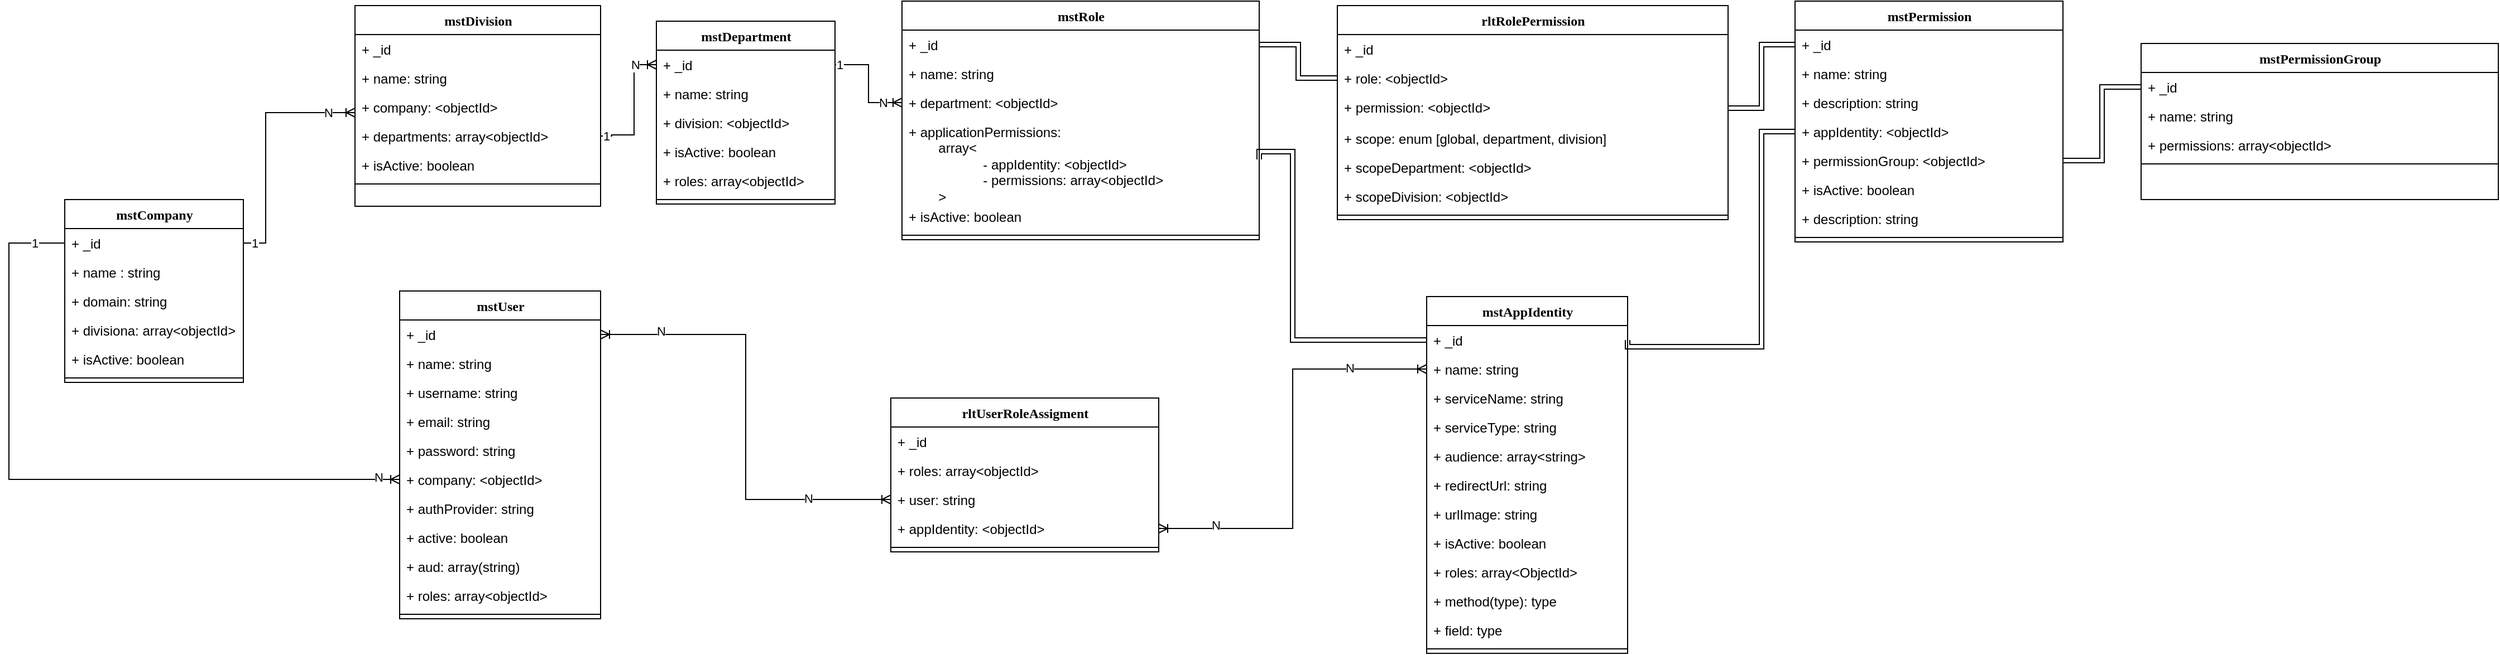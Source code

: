 <mxfile version="26.0.4">
  <diagram name="Page-1" id="9f46799a-70d6-7492-0946-bef42562c5a5">
    <mxGraphModel dx="2495" dy="1465" grid="1" gridSize="10" guides="1" tooltips="1" connect="1" arrows="1" fold="1" page="1" pageScale="1" pageWidth="1100" pageHeight="850" background="none" math="0" shadow="0">
      <root>
        <mxCell id="0" />
        <mxCell id="1" parent="0" />
        <mxCell id="78961159f06e98e8-17" value="mstCompany" style="swimlane;html=1;fontStyle=1;align=center;verticalAlign=top;childLayout=stackLayout;horizontal=1;startSize=26;horizontalStack=0;resizeParent=1;resizeLast=0;collapsible=1;marginBottom=0;swimlaneFillColor=#ffffff;rounded=0;shadow=0;comic=0;labelBackgroundColor=none;strokeWidth=1;fillColor=none;fontFamily=Verdana;fontSize=12" parent="1" vertex="1">
          <mxGeometry x="-50" y="18" width="160" height="164" as="geometry" />
        </mxCell>
        <mxCell id="HpokDYhA_AIIYQhzdSN4-28" value="+ _id" style="text;html=1;strokeColor=none;fillColor=none;align=left;verticalAlign=top;spacingLeft=4;spacingRight=4;whiteSpace=wrap;overflow=hidden;rotatable=0;points=[[0,0.5],[1,0.5]];portConstraint=eastwest;" parent="78961159f06e98e8-17" vertex="1">
          <mxGeometry y="26" width="160" height="26" as="geometry" />
        </mxCell>
        <mxCell id="78961159f06e98e8-23" value="+ name : string" style="text;html=1;strokeColor=none;fillColor=none;align=left;verticalAlign=top;spacingLeft=4;spacingRight=4;whiteSpace=wrap;overflow=hidden;rotatable=0;points=[[0,0.5],[1,0.5]];portConstraint=eastwest;" parent="78961159f06e98e8-17" vertex="1">
          <mxGeometry y="52" width="160" height="26" as="geometry" />
        </mxCell>
        <mxCell id="78961159f06e98e8-25" value="+ domain: string" style="text;html=1;strokeColor=none;fillColor=none;align=left;verticalAlign=top;spacingLeft=4;spacingRight=4;whiteSpace=wrap;overflow=hidden;rotatable=0;points=[[0,0.5],[1,0.5]];portConstraint=eastwest;" parent="78961159f06e98e8-17" vertex="1">
          <mxGeometry y="78" width="160" height="26" as="geometry" />
        </mxCell>
        <mxCell id="78961159f06e98e8-26" value="+ divisiona: array&amp;lt;objectId&amp;gt;" style="text;html=1;strokeColor=none;fillColor=none;align=left;verticalAlign=top;spacingLeft=4;spacingRight=4;whiteSpace=wrap;overflow=hidden;rotatable=0;points=[[0,0.5],[1,0.5]];portConstraint=eastwest;" parent="78961159f06e98e8-17" vertex="1">
          <mxGeometry y="104" width="160" height="26" as="geometry" />
        </mxCell>
        <mxCell id="78961159f06e98e8-24" value="+ isActive: boolean" style="text;html=1;strokeColor=none;fillColor=none;align=left;verticalAlign=top;spacingLeft=4;spacingRight=4;whiteSpace=wrap;overflow=hidden;rotatable=0;points=[[0,0.5],[1,0.5]];portConstraint=eastwest;" parent="78961159f06e98e8-17" vertex="1">
          <mxGeometry y="130" width="160" height="26" as="geometry" />
        </mxCell>
        <mxCell id="78961159f06e98e8-19" value="" style="line;html=1;strokeWidth=1;fillColor=none;align=left;verticalAlign=middle;spacingTop=-1;spacingLeft=3;spacingRight=3;rotatable=0;labelPosition=right;points=[];portConstraint=eastwest;" parent="78961159f06e98e8-17" vertex="1">
          <mxGeometry y="156" width="160" height="8" as="geometry" />
        </mxCell>
        <mxCell id="78961159f06e98e8-30" value="mstDepartment" style="swimlane;html=1;fontStyle=1;align=center;verticalAlign=top;childLayout=stackLayout;horizontal=1;startSize=26;horizontalStack=0;resizeParent=1;resizeLast=0;collapsible=1;marginBottom=0;swimlaneFillColor=#ffffff;rounded=0;shadow=0;comic=0;labelBackgroundColor=none;strokeWidth=1;fillColor=none;fontFamily=Verdana;fontSize=12" parent="1" vertex="1">
          <mxGeometry x="480" y="-142" width="160" height="164" as="geometry" />
        </mxCell>
        <mxCell id="HpokDYhA_AIIYQhzdSN4-27" value="+ _id" style="text;html=1;strokeColor=none;fillColor=none;align=left;verticalAlign=top;spacingLeft=4;spacingRight=4;whiteSpace=wrap;overflow=hidden;rotatable=0;points=[[0,0.5],[1,0.5]];portConstraint=eastwest;" parent="78961159f06e98e8-30" vertex="1">
          <mxGeometry y="26" width="160" height="26" as="geometry" />
        </mxCell>
        <mxCell id="78961159f06e98e8-31" value="+ name: string" style="text;html=1;strokeColor=none;fillColor=none;align=left;verticalAlign=top;spacingLeft=4;spacingRight=4;whiteSpace=wrap;overflow=hidden;rotatable=0;points=[[0,0.5],[1,0.5]];portConstraint=eastwest;" parent="78961159f06e98e8-30" vertex="1">
          <mxGeometry y="52" width="160" height="26" as="geometry" />
        </mxCell>
        <mxCell id="78961159f06e98e8-32" value="+ division: &amp;lt;objectId&amp;gt;" style="text;html=1;strokeColor=none;fillColor=none;align=left;verticalAlign=top;spacingLeft=4;spacingRight=4;whiteSpace=wrap;overflow=hidden;rotatable=0;points=[[0,0.5],[1,0.5]];portConstraint=eastwest;" parent="78961159f06e98e8-30" vertex="1">
          <mxGeometry y="78" width="160" height="26" as="geometry" />
        </mxCell>
        <mxCell id="78961159f06e98e8-33" value="+ isActive: boolean" style="text;html=1;strokeColor=none;fillColor=none;align=left;verticalAlign=top;spacingLeft=4;spacingRight=4;whiteSpace=wrap;overflow=hidden;rotatable=0;points=[[0,0.5],[1,0.5]];portConstraint=eastwest;" parent="78961159f06e98e8-30" vertex="1">
          <mxGeometry y="104" width="160" height="26" as="geometry" />
        </mxCell>
        <mxCell id="78961159f06e98e8-34" value="+ roles: array&amp;lt;objectId&amp;gt;" style="text;html=1;strokeColor=none;fillColor=none;align=left;verticalAlign=top;spacingLeft=4;spacingRight=4;whiteSpace=wrap;overflow=hidden;rotatable=0;points=[[0,0.5],[1,0.5]];portConstraint=eastwest;" parent="78961159f06e98e8-30" vertex="1">
          <mxGeometry y="130" width="160" height="26" as="geometry" />
        </mxCell>
        <mxCell id="78961159f06e98e8-38" value="" style="line;html=1;strokeWidth=1;fillColor=none;align=left;verticalAlign=middle;spacingTop=-1;spacingLeft=3;spacingRight=3;rotatable=0;labelPosition=right;points=[];portConstraint=eastwest;" parent="78961159f06e98e8-30" vertex="1">
          <mxGeometry y="156" width="160" height="8" as="geometry" />
        </mxCell>
        <mxCell id="78961159f06e98e8-43" value="mstPermissionGroup" style="swimlane;html=1;fontStyle=1;align=center;verticalAlign=top;childLayout=stackLayout;horizontal=1;startSize=26;horizontalStack=0;resizeParent=1;resizeLast=0;collapsible=1;marginBottom=0;swimlaneFillColor=#ffffff;rounded=0;shadow=0;comic=0;labelBackgroundColor=none;strokeWidth=1;fillColor=none;fontFamily=Verdana;fontSize=12" parent="1" vertex="1">
          <mxGeometry x="1810" y="-122" width="320" height="140" as="geometry" />
        </mxCell>
        <mxCell id="HpokDYhA_AIIYQhzdSN4-29" value="+ _id" style="text;html=1;strokeColor=none;fillColor=none;align=left;verticalAlign=top;spacingLeft=4;spacingRight=4;whiteSpace=wrap;overflow=hidden;rotatable=0;points=[[0,0.5],[1,0.5]];portConstraint=eastwest;" parent="78961159f06e98e8-43" vertex="1">
          <mxGeometry y="26" width="320" height="26" as="geometry" />
        </mxCell>
        <mxCell id="78961159f06e98e8-44" value="+ name: string" style="text;html=1;strokeColor=none;fillColor=none;align=left;verticalAlign=top;spacingLeft=4;spacingRight=4;whiteSpace=wrap;overflow=hidden;rotatable=0;points=[[0,0.5],[1,0.5]];portConstraint=eastwest;" parent="78961159f06e98e8-43" vertex="1">
          <mxGeometry y="52" width="320" height="26" as="geometry" />
        </mxCell>
        <mxCell id="78961159f06e98e8-45" value="+ permissions: array&amp;lt;objectId&amp;gt;" style="text;html=1;strokeColor=none;fillColor=none;align=left;verticalAlign=top;spacingLeft=4;spacingRight=4;whiteSpace=wrap;overflow=hidden;rotatable=0;points=[[0,0.5],[1,0.5]];portConstraint=eastwest;" parent="78961159f06e98e8-43" vertex="1">
          <mxGeometry y="78" width="320" height="26" as="geometry" />
        </mxCell>
        <mxCell id="78961159f06e98e8-51" value="" style="line;html=1;strokeWidth=1;fillColor=none;align=left;verticalAlign=middle;spacingTop=-1;spacingLeft=3;spacingRight=3;rotatable=0;labelPosition=right;points=[];portConstraint=eastwest;" parent="78961159f06e98e8-43" vertex="1">
          <mxGeometry y="104" width="320" height="8" as="geometry" />
        </mxCell>
        <mxCell id="78961159f06e98e8-56" value="mstDivision" style="swimlane;html=1;fontStyle=1;align=center;verticalAlign=top;childLayout=stackLayout;horizontal=1;startSize=26;horizontalStack=0;resizeParent=1;resizeLast=0;collapsible=1;marginBottom=0;swimlaneFillColor=#ffffff;rounded=0;shadow=0;comic=0;labelBackgroundColor=none;strokeWidth=1;fillColor=none;fontFamily=Verdana;fontSize=12" parent="1" vertex="1">
          <mxGeometry x="210" y="-156" width="220" height="180" as="geometry" />
        </mxCell>
        <mxCell id="HpokDYhA_AIIYQhzdSN4-26" value="+ _id" style="text;html=1;strokeColor=none;fillColor=none;align=left;verticalAlign=top;spacingLeft=4;spacingRight=4;whiteSpace=wrap;overflow=hidden;rotatable=0;points=[[0,0.5],[1,0.5]];portConstraint=eastwest;" parent="78961159f06e98e8-56" vertex="1">
          <mxGeometry y="26" width="220" height="26" as="geometry" />
        </mxCell>
        <mxCell id="78961159f06e98e8-57" value="+ name: string" style="text;html=1;strokeColor=none;fillColor=none;align=left;verticalAlign=top;spacingLeft=4;spacingRight=4;whiteSpace=wrap;overflow=hidden;rotatable=0;points=[[0,0.5],[1,0.5]];portConstraint=eastwest;" parent="78961159f06e98e8-56" vertex="1">
          <mxGeometry y="52" width="220" height="26" as="geometry" />
        </mxCell>
        <mxCell id="78961159f06e98e8-58" value="+ company: &amp;lt;objectId&amp;gt;" style="text;html=1;strokeColor=none;fillColor=none;align=left;verticalAlign=top;spacingLeft=4;spacingRight=4;whiteSpace=wrap;overflow=hidden;rotatable=0;points=[[0,0.5],[1,0.5]];portConstraint=eastwest;" parent="78961159f06e98e8-56" vertex="1">
          <mxGeometry y="78" width="220" height="26" as="geometry" />
        </mxCell>
        <mxCell id="78961159f06e98e8-59" value="+ departments: array&amp;lt;objectId&amp;gt;" style="text;html=1;strokeColor=none;fillColor=none;align=left;verticalAlign=top;spacingLeft=4;spacingRight=4;whiteSpace=wrap;overflow=hidden;rotatable=0;points=[[0,0.5],[1,0.5]];portConstraint=eastwest;" parent="78961159f06e98e8-56" vertex="1">
          <mxGeometry y="104" width="220" height="26" as="geometry" />
        </mxCell>
        <mxCell id="78961159f06e98e8-60" value="+ isActive: boolean" style="text;html=1;strokeColor=none;fillColor=none;align=left;verticalAlign=top;spacingLeft=4;spacingRight=4;whiteSpace=wrap;overflow=hidden;rotatable=0;points=[[0,0.5],[1,0.5]];portConstraint=eastwest;" parent="78961159f06e98e8-56" vertex="1">
          <mxGeometry y="130" width="220" height="26" as="geometry" />
        </mxCell>
        <mxCell id="78961159f06e98e8-64" value="" style="line;html=1;strokeWidth=1;fillColor=none;align=left;verticalAlign=middle;spacingTop=-1;spacingLeft=3;spacingRight=3;rotatable=0;labelPosition=right;points=[];portConstraint=eastwest;" parent="78961159f06e98e8-56" vertex="1">
          <mxGeometry y="156" width="220" height="8" as="geometry" />
        </mxCell>
        <mxCell id="78961159f06e98e8-69" value="&lt;div&gt;rltUserRoleAssigment&lt;/div&gt;" style="swimlane;html=1;fontStyle=1;align=center;verticalAlign=top;childLayout=stackLayout;horizontal=1;startSize=26;horizontalStack=0;resizeParent=1;resizeLast=0;collapsible=1;marginBottom=0;swimlaneFillColor=#ffffff;rounded=0;shadow=0;comic=0;labelBackgroundColor=none;strokeWidth=1;fillColor=none;fontFamily=Verdana;fontSize=12" parent="1" vertex="1">
          <mxGeometry x="690" y="196" width="240" height="138" as="geometry" />
        </mxCell>
        <mxCell id="HpokDYhA_AIIYQhzdSN4-33" value="+ _id" style="text;html=1;strokeColor=none;fillColor=none;align=left;verticalAlign=top;spacingLeft=4;spacingRight=4;whiteSpace=wrap;overflow=hidden;rotatable=0;points=[[0,0.5],[1,0.5]];portConstraint=eastwest;" parent="78961159f06e98e8-69" vertex="1">
          <mxGeometry y="26" width="240" height="26" as="geometry" />
        </mxCell>
        <mxCell id="HpokDYhA_AIIYQhzdSN4-22" value="+ roles: array&amp;lt;objectId&amp;gt;" style="text;html=1;strokeColor=none;fillColor=none;align=left;verticalAlign=top;spacingLeft=4;spacingRight=4;whiteSpace=wrap;overflow=hidden;rotatable=0;points=[[0,0.5],[1,0.5]];portConstraint=eastwest;" parent="78961159f06e98e8-69" vertex="1">
          <mxGeometry y="52" width="240" height="26" as="geometry" />
        </mxCell>
        <mxCell id="78961159f06e98e8-70" value="+ user: string" style="text;html=1;strokeColor=none;fillColor=none;align=left;verticalAlign=top;spacingLeft=4;spacingRight=4;whiteSpace=wrap;overflow=hidden;rotatable=0;points=[[0,0.5],[1,0.5]];portConstraint=eastwest;" parent="78961159f06e98e8-69" vertex="1">
          <mxGeometry y="78" width="240" height="26" as="geometry" />
        </mxCell>
        <mxCell id="78961159f06e98e8-71" value="+ appIdentity: &amp;lt;objectId&amp;gt;" style="text;html=1;strokeColor=none;fillColor=none;align=left;verticalAlign=top;spacingLeft=4;spacingRight=4;whiteSpace=wrap;overflow=hidden;rotatable=0;points=[[0,0.5],[1,0.5]];portConstraint=eastwest;" parent="78961159f06e98e8-69" vertex="1">
          <mxGeometry y="104" width="240" height="26" as="geometry" />
        </mxCell>
        <mxCell id="78961159f06e98e8-77" value="" style="line;html=1;strokeWidth=1;fillColor=none;align=left;verticalAlign=middle;spacingTop=-1;spacingLeft=3;spacingRight=3;rotatable=0;labelPosition=right;points=[];portConstraint=eastwest;" parent="78961159f06e98e8-69" vertex="1">
          <mxGeometry y="130" width="240" height="8" as="geometry" />
        </mxCell>
        <mxCell id="78961159f06e98e8-82" value="mstAppIdentity" style="swimlane;html=1;fontStyle=1;align=center;verticalAlign=top;childLayout=stackLayout;horizontal=1;startSize=26;horizontalStack=0;resizeParent=1;resizeLast=0;collapsible=1;marginBottom=0;swimlaneFillColor=#ffffff;rounded=0;shadow=0;comic=0;labelBackgroundColor=none;strokeWidth=1;fillColor=none;fontFamily=Verdana;fontSize=12" parent="1" vertex="1">
          <mxGeometry x="1170" y="105" width="180" height="320" as="geometry" />
        </mxCell>
        <mxCell id="HpokDYhA_AIIYQhzdSN4-25" value="+ _id" style="text;html=1;strokeColor=none;fillColor=none;align=left;verticalAlign=top;spacingLeft=4;spacingRight=4;whiteSpace=wrap;overflow=hidden;rotatable=0;points=[[0,0.5],[1,0.5]];portConstraint=eastwest;" parent="78961159f06e98e8-82" vertex="1">
          <mxGeometry y="26" width="180" height="26" as="geometry" />
        </mxCell>
        <mxCell id="78961159f06e98e8-83" value="+ name: string" style="text;html=1;strokeColor=none;fillColor=none;align=left;verticalAlign=top;spacingLeft=4;spacingRight=4;whiteSpace=wrap;overflow=hidden;rotatable=0;points=[[0,0.5],[1,0.5]];portConstraint=eastwest;" parent="78961159f06e98e8-82" vertex="1">
          <mxGeometry y="52" width="180" height="26" as="geometry" />
        </mxCell>
        <mxCell id="78961159f06e98e8-84" value="+ serviceName: string" style="text;html=1;strokeColor=none;fillColor=none;align=left;verticalAlign=top;spacingLeft=4;spacingRight=4;whiteSpace=wrap;overflow=hidden;rotatable=0;points=[[0,0.5],[1,0.5]];portConstraint=eastwest;" parent="78961159f06e98e8-82" vertex="1">
          <mxGeometry y="78" width="180" height="26" as="geometry" />
        </mxCell>
        <mxCell id="78961159f06e98e8-85" value="+ serviceType: string" style="text;html=1;strokeColor=none;fillColor=none;align=left;verticalAlign=top;spacingLeft=4;spacingRight=4;whiteSpace=wrap;overflow=hidden;rotatable=0;points=[[0,0.5],[1,0.5]];portConstraint=eastwest;" parent="78961159f06e98e8-82" vertex="1">
          <mxGeometry y="104" width="180" height="26" as="geometry" />
        </mxCell>
        <mxCell id="78961159f06e98e8-86" value="+ audience: array&amp;lt;string&amp;gt;" style="text;html=1;strokeColor=none;fillColor=none;align=left;verticalAlign=top;spacingLeft=4;spacingRight=4;whiteSpace=wrap;overflow=hidden;rotatable=0;points=[[0,0.5],[1,0.5]];portConstraint=eastwest;" parent="78961159f06e98e8-82" vertex="1">
          <mxGeometry y="130" width="180" height="26" as="geometry" />
        </mxCell>
        <mxCell id="78961159f06e98e8-87" value="+ redirectUrl: string" style="text;html=1;strokeColor=none;fillColor=none;align=left;verticalAlign=top;spacingLeft=4;spacingRight=4;whiteSpace=wrap;overflow=hidden;rotatable=0;points=[[0,0.5],[1,0.5]];portConstraint=eastwest;" parent="78961159f06e98e8-82" vertex="1">
          <mxGeometry y="156" width="180" height="26" as="geometry" />
        </mxCell>
        <mxCell id="78961159f06e98e8-88" value="+ urlImage: string" style="text;html=1;strokeColor=none;fillColor=none;align=left;verticalAlign=top;spacingLeft=4;spacingRight=4;whiteSpace=wrap;overflow=hidden;rotatable=0;points=[[0,0.5],[1,0.5]];portConstraint=eastwest;" parent="78961159f06e98e8-82" vertex="1">
          <mxGeometry y="182" width="180" height="26" as="geometry" />
        </mxCell>
        <mxCell id="78961159f06e98e8-89" value="+ isActive: boolean" style="text;html=1;strokeColor=none;fillColor=none;align=left;verticalAlign=top;spacingLeft=4;spacingRight=4;whiteSpace=wrap;overflow=hidden;rotatable=0;points=[[0,0.5],[1,0.5]];portConstraint=eastwest;" parent="78961159f06e98e8-82" vertex="1">
          <mxGeometry y="208" width="180" height="26" as="geometry" />
        </mxCell>
        <mxCell id="78961159f06e98e8-91" value="+ roles: array&amp;lt;ObjectId&amp;gt;" style="text;html=1;strokeColor=none;fillColor=none;align=left;verticalAlign=top;spacingLeft=4;spacingRight=4;whiteSpace=wrap;overflow=hidden;rotatable=0;points=[[0,0.5],[1,0.5]];portConstraint=eastwest;" parent="78961159f06e98e8-82" vertex="1">
          <mxGeometry y="234" width="180" height="26" as="geometry" />
        </mxCell>
        <mxCell id="78961159f06e98e8-94" value="+ method(type): type" style="text;html=1;strokeColor=none;fillColor=none;align=left;verticalAlign=top;spacingLeft=4;spacingRight=4;whiteSpace=wrap;overflow=hidden;rotatable=0;points=[[0,0.5],[1,0.5]];portConstraint=eastwest;" parent="78961159f06e98e8-82" vertex="1">
          <mxGeometry y="260" width="180" height="26" as="geometry" />
        </mxCell>
        <mxCell id="HpokDYhA_AIIYQhzdSN4-12" value="+ field: type" style="text;html=1;strokeColor=none;fillColor=none;align=left;verticalAlign=top;spacingLeft=4;spacingRight=4;whiteSpace=wrap;overflow=hidden;rotatable=0;points=[[0,0.5],[1,0.5]];portConstraint=eastwest;" parent="78961159f06e98e8-82" vertex="1">
          <mxGeometry y="286" width="180" height="26" as="geometry" />
        </mxCell>
        <mxCell id="78961159f06e98e8-90" value="" style="line;html=1;strokeWidth=1;fillColor=none;align=left;verticalAlign=middle;spacingTop=-1;spacingLeft=3;spacingRight=3;rotatable=0;labelPosition=right;points=[];portConstraint=eastwest;" parent="78961159f06e98e8-82" vertex="1">
          <mxGeometry y="312" width="180" height="8" as="geometry" />
        </mxCell>
        <mxCell id="78961159f06e98e8-95" value="mstUser" style="swimlane;html=1;fontStyle=1;align=center;verticalAlign=top;childLayout=stackLayout;horizontal=1;startSize=26;horizontalStack=0;resizeParent=1;resizeLast=0;collapsible=1;marginBottom=0;swimlaneFillColor=#ffffff;rounded=0;shadow=0;comic=0;labelBackgroundColor=none;strokeWidth=1;fillColor=none;fontFamily=Verdana;fontSize=12" parent="1" vertex="1">
          <mxGeometry x="250" y="100" width="180" height="294" as="geometry" />
        </mxCell>
        <mxCell id="HpokDYhA_AIIYQhzdSN4-32" value="+ _id" style="text;html=1;strokeColor=none;fillColor=none;align=left;verticalAlign=top;spacingLeft=4;spacingRight=4;whiteSpace=wrap;overflow=hidden;rotatable=0;points=[[0,0.5],[1,0.5]];portConstraint=eastwest;" parent="78961159f06e98e8-95" vertex="1">
          <mxGeometry y="26" width="180" height="26" as="geometry" />
        </mxCell>
        <mxCell id="78961159f06e98e8-96" value="+ name: string" style="text;html=1;strokeColor=none;fillColor=none;align=left;verticalAlign=top;spacingLeft=4;spacingRight=4;whiteSpace=wrap;overflow=hidden;rotatable=0;points=[[0,0.5],[1,0.5]];portConstraint=eastwest;" parent="78961159f06e98e8-95" vertex="1">
          <mxGeometry y="52" width="180" height="26" as="geometry" />
        </mxCell>
        <mxCell id="78961159f06e98e8-97" value="+ username: string" style="text;html=1;strokeColor=none;fillColor=none;align=left;verticalAlign=top;spacingLeft=4;spacingRight=4;whiteSpace=wrap;overflow=hidden;rotatable=0;points=[[0,0.5],[1,0.5]];portConstraint=eastwest;" parent="78961159f06e98e8-95" vertex="1">
          <mxGeometry y="78" width="180" height="26" as="geometry" />
        </mxCell>
        <mxCell id="78961159f06e98e8-98" value="+ email: string" style="text;html=1;strokeColor=none;fillColor=none;align=left;verticalAlign=top;spacingLeft=4;spacingRight=4;whiteSpace=wrap;overflow=hidden;rotatable=0;points=[[0,0.5],[1,0.5]];portConstraint=eastwest;" parent="78961159f06e98e8-95" vertex="1">
          <mxGeometry y="104" width="180" height="26" as="geometry" />
        </mxCell>
        <mxCell id="78961159f06e98e8-102" value="+ password: string" style="text;html=1;strokeColor=none;fillColor=none;align=left;verticalAlign=top;spacingLeft=4;spacingRight=4;whiteSpace=wrap;overflow=hidden;rotatable=0;points=[[0,0.5],[1,0.5]];portConstraint=eastwest;" parent="78961159f06e98e8-95" vertex="1">
          <mxGeometry y="130" width="180" height="26" as="geometry" />
        </mxCell>
        <mxCell id="HpokDYhA_AIIYQhzdSN4-13" value="+ company: &amp;lt;objectId&amp;gt;" style="text;html=1;strokeColor=none;fillColor=none;align=left;verticalAlign=top;spacingLeft=4;spacingRight=4;whiteSpace=wrap;overflow=hidden;rotatable=0;points=[[0,0.5],[1,0.5]];portConstraint=eastwest;" parent="78961159f06e98e8-95" vertex="1">
          <mxGeometry y="156" width="180" height="26" as="geometry" />
        </mxCell>
        <mxCell id="HpokDYhA_AIIYQhzdSN4-15" value="+ authProvider: string" style="text;html=1;strokeColor=none;fillColor=none;align=left;verticalAlign=top;spacingLeft=4;spacingRight=4;whiteSpace=wrap;overflow=hidden;rotatable=0;points=[[0,0.5],[1,0.5]];portConstraint=eastwest;" parent="78961159f06e98e8-95" vertex="1">
          <mxGeometry y="182" width="180" height="26" as="geometry" />
        </mxCell>
        <mxCell id="78961159f06e98e8-104" value="+ active: boolean" style="text;html=1;strokeColor=none;fillColor=none;align=left;verticalAlign=top;spacingLeft=4;spacingRight=4;whiteSpace=wrap;overflow=hidden;rotatable=0;points=[[0,0.5],[1,0.5]];portConstraint=eastwest;" parent="78961159f06e98e8-95" vertex="1">
          <mxGeometry y="208" width="180" height="26" as="geometry" />
        </mxCell>
        <mxCell id="HpokDYhA_AIIYQhzdSN4-16" value="+ aud: array(string)" style="text;html=1;strokeColor=none;fillColor=none;align=left;verticalAlign=top;spacingLeft=4;spacingRight=4;whiteSpace=wrap;overflow=hidden;rotatable=0;points=[[0,0.5],[1,0.5]];portConstraint=eastwest;" parent="78961159f06e98e8-95" vertex="1">
          <mxGeometry y="234" width="180" height="26" as="geometry" />
        </mxCell>
        <mxCell id="HpokDYhA_AIIYQhzdSN4-17" value="+ roles: array&amp;lt;objectId&amp;gt;" style="text;html=1;strokeColor=none;fillColor=none;align=left;verticalAlign=top;spacingLeft=4;spacingRight=4;whiteSpace=wrap;overflow=hidden;rotatable=0;points=[[0,0.5],[1,0.5]];portConstraint=eastwest;" parent="78961159f06e98e8-95" vertex="1">
          <mxGeometry y="260" width="180" height="26" as="geometry" />
        </mxCell>
        <mxCell id="78961159f06e98e8-103" value="" style="line;html=1;strokeWidth=1;fillColor=none;align=left;verticalAlign=middle;spacingTop=-1;spacingLeft=3;spacingRight=3;rotatable=0;labelPosition=right;points=[];portConstraint=eastwest;" parent="78961159f06e98e8-95" vertex="1">
          <mxGeometry y="286" width="180" height="8" as="geometry" />
        </mxCell>
        <mxCell id="78961159f06e98e8-108" value="rltRolePermission" style="swimlane;html=1;fontStyle=1;align=center;verticalAlign=top;childLayout=stackLayout;horizontal=1;startSize=26;horizontalStack=0;resizeParent=1;resizeLast=0;collapsible=1;marginBottom=0;swimlaneFillColor=#ffffff;rounded=0;shadow=0;comic=0;labelBackgroundColor=none;strokeWidth=1;fillColor=none;fontFamily=Verdana;fontSize=12" parent="1" vertex="1">
          <mxGeometry x="1090" y="-156" width="350" height="192" as="geometry" />
        </mxCell>
        <mxCell id="HpokDYhA_AIIYQhzdSN4-31" value="+ _id" style="text;html=1;strokeColor=none;fillColor=none;align=left;verticalAlign=top;spacingLeft=4;spacingRight=4;whiteSpace=wrap;overflow=hidden;rotatable=0;points=[[0,0.5],[1,0.5]];portConstraint=eastwest;" parent="78961159f06e98e8-108" vertex="1">
          <mxGeometry y="26" width="350" height="26" as="geometry" />
        </mxCell>
        <mxCell id="78961159f06e98e8-109" value="+ role: &amp;lt;objectId&amp;gt;" style="text;html=1;strokeColor=none;fillColor=none;align=left;verticalAlign=top;spacingLeft=4;spacingRight=4;whiteSpace=wrap;overflow=hidden;rotatable=0;points=[[0,0.5],[1,0.5]];portConstraint=eastwest;" parent="78961159f06e98e8-108" vertex="1">
          <mxGeometry y="52" width="350" height="26" as="geometry" />
        </mxCell>
        <mxCell id="78961159f06e98e8-110" value="+ permission: &amp;lt;objectId&amp;gt;" style="text;html=1;strokeColor=none;fillColor=none;align=left;verticalAlign=top;spacingLeft=4;spacingRight=4;whiteSpace=wrap;overflow=hidden;rotatable=0;points=[[0,0.5],[1,0.5]];portConstraint=eastwest;" parent="78961159f06e98e8-108" vertex="1">
          <mxGeometry y="78" width="350" height="28" as="geometry" />
        </mxCell>
        <mxCell id="78961159f06e98e8-120" value="+ scope: enum [global, department, division]" style="text;html=1;strokeColor=none;fillColor=none;align=left;verticalAlign=top;spacingLeft=4;spacingRight=4;whiteSpace=wrap;overflow=hidden;rotatable=0;points=[[0,0.5],[1,0.5]];portConstraint=eastwest;" parent="78961159f06e98e8-108" vertex="1">
          <mxGeometry y="106" width="350" height="26" as="geometry" />
        </mxCell>
        <mxCell id="78961159f06e98e8-117" value="+ scopeDepartment: &amp;lt;objectId&amp;gt;" style="text;html=1;strokeColor=none;fillColor=none;align=left;verticalAlign=top;spacingLeft=4;spacingRight=4;whiteSpace=wrap;overflow=hidden;rotatable=0;points=[[0,0.5],[1,0.5]];portConstraint=eastwest;" parent="78961159f06e98e8-108" vertex="1">
          <mxGeometry y="132" width="350" height="26" as="geometry" />
        </mxCell>
        <mxCell id="HpokDYhA_AIIYQhzdSN4-19" value="+ scopeDivision: &amp;lt;objectId&amp;gt;" style="text;html=1;strokeColor=none;fillColor=none;align=left;verticalAlign=top;spacingLeft=4;spacingRight=4;whiteSpace=wrap;overflow=hidden;rotatable=0;points=[[0,0.5],[1,0.5]];portConstraint=eastwest;" parent="78961159f06e98e8-108" vertex="1">
          <mxGeometry y="158" width="350" height="26" as="geometry" />
        </mxCell>
        <mxCell id="78961159f06e98e8-116" value="" style="line;html=1;strokeWidth=1;fillColor=none;align=left;verticalAlign=middle;spacingTop=-1;spacingLeft=3;spacingRight=3;rotatable=0;labelPosition=right;points=[];portConstraint=eastwest;" parent="78961159f06e98e8-108" vertex="1">
          <mxGeometry y="184" width="350" height="8" as="geometry" />
        </mxCell>
        <mxCell id="HpokDYhA_AIIYQhzdSN4-3" value="mstPermission" style="swimlane;html=1;fontStyle=1;align=center;verticalAlign=top;childLayout=stackLayout;horizontal=1;startSize=26;horizontalStack=0;resizeParent=1;resizeLast=0;collapsible=1;marginBottom=0;swimlaneFillColor=#ffffff;rounded=0;shadow=0;comic=0;labelBackgroundColor=none;strokeWidth=1;fillColor=none;fontFamily=Verdana;fontSize=12" parent="1" vertex="1">
          <mxGeometry x="1500" y="-160" width="240" height="216" as="geometry" />
        </mxCell>
        <mxCell id="HpokDYhA_AIIYQhzdSN4-30" value="+ _id" style="text;html=1;strokeColor=none;fillColor=none;align=left;verticalAlign=top;spacingLeft=4;spacingRight=4;whiteSpace=wrap;overflow=hidden;rotatable=0;points=[[0,0.5],[1,0.5]];portConstraint=eastwest;" parent="HpokDYhA_AIIYQhzdSN4-3" vertex="1">
          <mxGeometry y="26" width="240" height="26" as="geometry" />
        </mxCell>
        <mxCell id="HpokDYhA_AIIYQhzdSN4-4" value="+ name: string" style="text;html=1;strokeColor=none;fillColor=none;align=left;verticalAlign=top;spacingLeft=4;spacingRight=4;whiteSpace=wrap;overflow=hidden;rotatable=0;points=[[0,0.5],[1,0.5]];portConstraint=eastwest;" parent="HpokDYhA_AIIYQhzdSN4-3" vertex="1">
          <mxGeometry y="52" width="240" height="26" as="geometry" />
        </mxCell>
        <mxCell id="HpokDYhA_AIIYQhzdSN4-5" value="+ description: string" style="text;html=1;strokeColor=none;fillColor=none;align=left;verticalAlign=top;spacingLeft=4;spacingRight=4;whiteSpace=wrap;overflow=hidden;rotatable=0;points=[[0,0.5],[1,0.5]];portConstraint=eastwest;" parent="HpokDYhA_AIIYQhzdSN4-3" vertex="1">
          <mxGeometry y="78" width="240" height="26" as="geometry" />
        </mxCell>
        <mxCell id="HpokDYhA_AIIYQhzdSN4-7" value="+ appIdentity: &amp;lt;objectId&amp;gt;" style="text;html=1;strokeColor=none;fillColor=none;align=left;verticalAlign=top;spacingLeft=4;spacingRight=4;whiteSpace=wrap;overflow=hidden;rotatable=0;points=[[0,0.5],[1,0.5]];portConstraint=eastwest;" parent="HpokDYhA_AIIYQhzdSN4-3" vertex="1">
          <mxGeometry y="104" width="240" height="26" as="geometry" />
        </mxCell>
        <mxCell id="HpokDYhA_AIIYQhzdSN4-8" value="+ permissionGroup: &amp;lt;objectId&amp;gt;" style="text;html=1;strokeColor=none;fillColor=none;align=left;verticalAlign=top;spacingLeft=4;spacingRight=4;whiteSpace=wrap;overflow=hidden;rotatable=0;points=[[0,0.5],[1,0.5]];portConstraint=eastwest;" parent="HpokDYhA_AIIYQhzdSN4-3" vertex="1">
          <mxGeometry y="130" width="240" height="26" as="geometry" />
        </mxCell>
        <mxCell id="HpokDYhA_AIIYQhzdSN4-9" value="+ isActive: boolean" style="text;html=1;strokeColor=none;fillColor=none;align=left;verticalAlign=top;spacingLeft=4;spacingRight=4;whiteSpace=wrap;overflow=hidden;rotatable=0;points=[[0,0.5],[1,0.5]];portConstraint=eastwest;" parent="HpokDYhA_AIIYQhzdSN4-3" vertex="1">
          <mxGeometry y="156" width="240" height="26" as="geometry" />
        </mxCell>
        <mxCell id="HpokDYhA_AIIYQhzdSN4-11" value="+ description: string" style="text;html=1;strokeColor=none;fillColor=none;align=left;verticalAlign=top;spacingLeft=4;spacingRight=4;whiteSpace=wrap;overflow=hidden;rotatable=0;points=[[0,0.5],[1,0.5]];portConstraint=eastwest;" parent="HpokDYhA_AIIYQhzdSN4-3" vertex="1">
          <mxGeometry y="182" width="240" height="26" as="geometry" />
        </mxCell>
        <mxCell id="HpokDYhA_AIIYQhzdSN4-6" value="" style="line;html=1;strokeWidth=1;fillColor=none;align=left;verticalAlign=middle;spacingTop=-1;spacingLeft=3;spacingRight=3;rotatable=0;labelPosition=right;points=[];portConstraint=eastwest;" parent="HpokDYhA_AIIYQhzdSN4-3" vertex="1">
          <mxGeometry y="208" width="240" height="8" as="geometry" />
        </mxCell>
        <mxCell id="HpokDYhA_AIIYQhzdSN4-39" value="mstRole" style="swimlane;html=1;fontStyle=1;align=center;verticalAlign=top;childLayout=stackLayout;horizontal=1;startSize=26;horizontalStack=0;resizeParent=1;resizeLast=0;collapsible=1;marginBottom=0;swimlaneFillColor=#ffffff;rounded=0;shadow=0;comic=0;labelBackgroundColor=none;strokeWidth=1;fillColor=none;fontFamily=Verdana;fontSize=12" parent="1" vertex="1">
          <mxGeometry x="700" y="-160" width="320" height="214" as="geometry" />
        </mxCell>
        <mxCell id="HpokDYhA_AIIYQhzdSN4-40" value="+ _id" style="text;html=1;strokeColor=none;fillColor=none;align=left;verticalAlign=top;spacingLeft=4;spacingRight=4;whiteSpace=wrap;overflow=hidden;rotatable=0;points=[[0,0.5],[1,0.5]];portConstraint=eastwest;" parent="HpokDYhA_AIIYQhzdSN4-39" vertex="1">
          <mxGeometry y="26" width="320" height="26" as="geometry" />
        </mxCell>
        <mxCell id="HpokDYhA_AIIYQhzdSN4-41" value="+ name: string" style="text;html=1;strokeColor=none;fillColor=none;align=left;verticalAlign=top;spacingLeft=4;spacingRight=4;whiteSpace=wrap;overflow=hidden;rotatable=0;points=[[0,0.5],[1,0.5]];portConstraint=eastwest;" parent="HpokDYhA_AIIYQhzdSN4-39" vertex="1">
          <mxGeometry y="52" width="320" height="26" as="geometry" />
        </mxCell>
        <mxCell id="HpokDYhA_AIIYQhzdSN4-42" value="+ department: &amp;lt;objectId&amp;gt;" style="text;html=1;strokeColor=none;fillColor=none;align=left;verticalAlign=top;spacingLeft=4;spacingRight=4;whiteSpace=wrap;overflow=hidden;rotatable=0;points=[[0,0.5],[1,0.5]];portConstraint=eastwest;" parent="HpokDYhA_AIIYQhzdSN4-39" vertex="1">
          <mxGeometry y="78" width="320" height="26" as="geometry" />
        </mxCell>
        <mxCell id="HpokDYhA_AIIYQhzdSN4-43" value="+ applicationPermissions:&amp;nbsp;&lt;div&gt;&lt;span style=&quot;white-space: pre;&quot;&gt;&#x9;&lt;/span&gt;array&amp;lt;&lt;/div&gt;&lt;blockquote style=&quot;margin: 0 0 0 40px; border: none; padding: 0px;&quot;&gt;&lt;div&gt;&lt;div&gt;&lt;span style=&quot;background-color: transparent; color: light-dark(rgb(0, 0, 0), rgb(255, 255, 255));&quot;&gt;&lt;span style=&quot;white-space: pre;&quot;&gt;&#x9;&lt;/span&gt;- appIdentity: &amp;lt;objectId&amp;gt;&lt;/span&gt;&lt;/div&gt;&lt;/div&gt;&lt;div&gt;&lt;div&gt;&lt;span style=&quot;background-color: transparent; color: light-dark(rgb(0, 0, 0), rgb(255, 255, 255));&quot;&gt;&lt;span style=&quot;white-space: pre;&quot;&gt;&#x9;&lt;/span&gt;- permissions: array&amp;lt;objectId&amp;gt;&lt;/span&gt;&lt;/div&gt;&lt;/div&gt;&lt;/blockquote&gt;&lt;div&gt;&lt;div&gt;&lt;span style=&quot;background-color: transparent; color: light-dark(rgb(0, 0, 0), rgb(255, 255, 255));&quot;&gt;&lt;span style=&quot;white-space: pre;&quot;&gt;&#x9;&lt;/span&gt;&amp;gt;&amp;nbsp;&lt;/span&gt;&lt;/div&gt;&lt;/div&gt;" style="text;html=1;strokeColor=none;fillColor=none;align=left;verticalAlign=top;spacingLeft=4;spacingRight=4;whiteSpace=wrap;overflow=hidden;rotatable=0;points=[[0,0.5],[1,0.5]];portConstraint=eastwest;" parent="HpokDYhA_AIIYQhzdSN4-39" vertex="1">
          <mxGeometry y="104" width="320" height="76" as="geometry" />
        </mxCell>
        <mxCell id="HpokDYhA_AIIYQhzdSN4-44" value="+ isActive: boolean" style="text;html=1;strokeColor=none;fillColor=none;align=left;verticalAlign=top;spacingLeft=4;spacingRight=4;whiteSpace=wrap;overflow=hidden;rotatable=0;points=[[0,0.5],[1,0.5]];portConstraint=eastwest;" parent="HpokDYhA_AIIYQhzdSN4-39" vertex="1">
          <mxGeometry y="180" width="320" height="26" as="geometry" />
        </mxCell>
        <mxCell id="HpokDYhA_AIIYQhzdSN4-45" value="" style="line;html=1;strokeWidth=1;fillColor=none;align=left;verticalAlign=middle;spacingTop=-1;spacingLeft=3;spacingRight=3;rotatable=0;labelPosition=right;points=[];portConstraint=eastwest;" parent="HpokDYhA_AIIYQhzdSN4-39" vertex="1">
          <mxGeometry y="206" width="320" height="8" as="geometry" />
        </mxCell>
        <mxCell id="HpokDYhA_AIIYQhzdSN4-60" style="edgeStyle=orthogonalEdgeStyle;rounded=0;orthogonalLoop=1;jettySize=auto;html=1;exitX=1;exitY=0.5;exitDx=0;exitDy=0;entryX=0;entryY=0.5;entryDx=0;entryDy=0;shape=link;" parent="1" source="HpokDYhA_AIIYQhzdSN4-43" target="HpokDYhA_AIIYQhzdSN4-25" edge="1">
          <mxGeometry relative="1" as="geometry">
            <Array as="points">
              <mxPoint x="1050" y="-25" />
              <mxPoint x="1050" y="144" />
            </Array>
          </mxGeometry>
        </mxCell>
        <mxCell id="HpokDYhA_AIIYQhzdSN4-62" style="edgeStyle=orthogonalEdgeStyle;rounded=0;orthogonalLoop=1;jettySize=auto;html=1;exitX=1;exitY=0.5;exitDx=0;exitDy=0;entryX=0;entryY=0.5;entryDx=0;entryDy=0;shape=link;" parent="1" source="HpokDYhA_AIIYQhzdSN4-40" target="78961159f06e98e8-109" edge="1">
          <mxGeometry relative="1" as="geometry" />
        </mxCell>
        <mxCell id="HpokDYhA_AIIYQhzdSN4-63" style="edgeStyle=orthogonalEdgeStyle;rounded=0;orthogonalLoop=1;jettySize=auto;html=1;exitX=0;exitY=0.5;exitDx=0;exitDy=0;entryX=1;entryY=0.5;entryDx=0;entryDy=0;shape=link;" parent="1" source="HpokDYhA_AIIYQhzdSN4-30" target="78961159f06e98e8-110" edge="1">
          <mxGeometry relative="1" as="geometry" />
        </mxCell>
        <mxCell id="HpokDYhA_AIIYQhzdSN4-64" style="edgeStyle=orthogonalEdgeStyle;rounded=0;orthogonalLoop=1;jettySize=auto;html=1;exitX=0;exitY=0.5;exitDx=0;exitDy=0;entryX=1;entryY=0.5;entryDx=0;entryDy=0;shape=link;" parent="1" source="HpokDYhA_AIIYQhzdSN4-29" target="HpokDYhA_AIIYQhzdSN4-8" edge="1">
          <mxGeometry relative="1" as="geometry" />
        </mxCell>
        <mxCell id="HpokDYhA_AIIYQhzdSN4-65" style="edgeStyle=orthogonalEdgeStyle;rounded=0;orthogonalLoop=1;jettySize=auto;html=1;exitX=0;exitY=0.5;exitDx=0;exitDy=0;entryX=1;entryY=0.5;entryDx=0;entryDy=0;shape=link;" parent="1" source="HpokDYhA_AIIYQhzdSN4-7" target="HpokDYhA_AIIYQhzdSN4-25" edge="1">
          <mxGeometry relative="1" as="geometry">
            <Array as="points">
              <mxPoint x="1470" y="-43" />
              <mxPoint x="1470" y="150" />
              <mxPoint x="1350" y="150" />
            </Array>
          </mxGeometry>
        </mxCell>
        <mxCell id="f3VjAIbIenSDqRZfpFe3-1" value="" style="edgeStyle=orthogonalEdgeStyle;fontSize=12;html=1;endArrow=ERoneToMany;rounded=0;exitX=0;exitY=0.5;exitDx=0;exitDy=0;entryX=0;entryY=0.5;entryDx=0;entryDy=0;" parent="1" source="HpokDYhA_AIIYQhzdSN4-28" target="HpokDYhA_AIIYQhzdSN4-13" edge="1">
          <mxGeometry width="100" height="100" relative="1" as="geometry">
            <mxPoint x="-90" y="50" as="sourcePoint" />
            <mxPoint x="-260" y="130" as="targetPoint" />
            <Array as="points">
              <mxPoint x="-100" y="57" />
              <mxPoint x="-100" y="269" />
            </Array>
          </mxGeometry>
        </mxCell>
        <mxCell id="Kb6L8WXqaYr9GJY-E0i--1" value="1" style="edgeLabel;html=1;align=center;verticalAlign=middle;resizable=0;points=[];" parent="f3VjAIbIenSDqRZfpFe3-1" vertex="1" connectable="0">
          <mxGeometry x="-0.91" relative="1" as="geometry">
            <mxPoint as="offset" />
          </mxGeometry>
        </mxCell>
        <mxCell id="Kb6L8WXqaYr9GJY-E0i--2" value="N" style="edgeLabel;html=1;align=center;verticalAlign=middle;resizable=0;points=[];" parent="f3VjAIbIenSDqRZfpFe3-1" vertex="1" connectable="0">
          <mxGeometry x="0.584" y="2" relative="1" as="geometry">
            <mxPoint x="108" as="offset" />
          </mxGeometry>
        </mxCell>
        <mxCell id="Kb6L8WXqaYr9GJY-E0i--3" value="" style="edgeStyle=orthogonalEdgeStyle;fontSize=12;html=1;endArrow=ERoneToMany;rounded=0;exitX=1;exitY=0.5;exitDx=0;exitDy=0;" parent="1" source="HpokDYhA_AIIYQhzdSN4-28" edge="1">
          <mxGeometry width="100" height="100" relative="1" as="geometry">
            <mxPoint x="10" y="67" as="sourcePoint" />
            <mxPoint x="210" y="-60" as="targetPoint" />
            <Array as="points">
              <mxPoint x="130" y="57" />
              <mxPoint x="130" y="-60" />
            </Array>
          </mxGeometry>
        </mxCell>
        <mxCell id="Kb6L8WXqaYr9GJY-E0i--4" value="1" style="edgeLabel;html=1;align=center;verticalAlign=middle;resizable=0;points=[];" parent="Kb6L8WXqaYr9GJY-E0i--3" vertex="1" connectable="0">
          <mxGeometry x="-0.91" relative="1" as="geometry">
            <mxPoint as="offset" />
          </mxGeometry>
        </mxCell>
        <mxCell id="Kb6L8WXqaYr9GJY-E0i--6" value="N" style="edgeLabel;html=1;align=center;verticalAlign=middle;resizable=0;points=[];" parent="Kb6L8WXqaYr9GJY-E0i--3" vertex="1" connectable="0">
          <mxGeometry x="0.779" relative="1" as="geometry">
            <mxPoint as="offset" />
          </mxGeometry>
        </mxCell>
        <mxCell id="Kb6L8WXqaYr9GJY-E0i--14" value="" style="edgeStyle=orthogonalEdgeStyle;fontSize=12;html=1;endArrow=ERoneToMany;rounded=0;exitX=1;exitY=0.5;exitDx=0;exitDy=0;entryX=0;entryY=0.5;entryDx=0;entryDy=0;" parent="1" source="78961159f06e98e8-59" target="HpokDYhA_AIIYQhzdSN4-27" edge="1">
          <mxGeometry width="100" height="100" relative="1" as="geometry">
            <mxPoint x="470" y="117" as="sourcePoint" />
            <mxPoint x="570" as="targetPoint" />
            <Array as="points">
              <mxPoint x="440" y="-39" />
              <mxPoint x="440" y="-40" />
              <mxPoint x="460" y="-40" />
              <mxPoint x="460" y="-103" />
            </Array>
          </mxGeometry>
        </mxCell>
        <mxCell id="Kb6L8WXqaYr9GJY-E0i--15" value="1" style="edgeLabel;html=1;align=center;verticalAlign=middle;resizable=0;points=[];" parent="Kb6L8WXqaYr9GJY-E0i--14" vertex="1" connectable="0">
          <mxGeometry x="-0.91" relative="1" as="geometry">
            <mxPoint as="offset" />
          </mxGeometry>
        </mxCell>
        <mxCell id="Kb6L8WXqaYr9GJY-E0i--16" value="N" style="edgeLabel;html=1;align=center;verticalAlign=middle;resizable=0;points=[];" parent="Kb6L8WXqaYr9GJY-E0i--14" vertex="1" connectable="0">
          <mxGeometry x="0.779" relative="1" as="geometry">
            <mxPoint x="-7" as="offset" />
          </mxGeometry>
        </mxCell>
        <mxCell id="spb1cCCxDykGCuTkNRFC-2" value="" style="edgeStyle=orthogonalEdgeStyle;fontSize=12;html=1;endArrow=ERoneToMany;startArrow=ERoneToMany;rounded=0;entryX=0;entryY=0.5;entryDx=0;entryDy=0;exitX=1;exitY=0.5;exitDx=0;exitDy=0;" edge="1" parent="1" source="HpokDYhA_AIIYQhzdSN4-32" target="78961159f06e98e8-70">
          <mxGeometry width="100" height="100" relative="1" as="geometry">
            <mxPoint x="680" y="140" as="sourcePoint" />
            <mxPoint x="780" y="40" as="targetPoint" />
          </mxGeometry>
        </mxCell>
        <mxCell id="spb1cCCxDykGCuTkNRFC-3" value="N" style="edgeLabel;html=1;align=center;verticalAlign=middle;resizable=0;points=[];" vertex="1" connectable="0" parent="spb1cCCxDykGCuTkNRFC-2">
          <mxGeometry x="-0.735" y="3" relative="1" as="geometry">
            <mxPoint as="offset" />
          </mxGeometry>
        </mxCell>
        <mxCell id="spb1cCCxDykGCuTkNRFC-4" value="N" style="edgeLabel;html=1;align=center;verticalAlign=middle;resizable=0;points=[];" vertex="1" connectable="0" parent="spb1cCCxDykGCuTkNRFC-2">
          <mxGeometry x="0.637" y="1" relative="1" as="geometry">
            <mxPoint as="offset" />
          </mxGeometry>
        </mxCell>
        <mxCell id="spb1cCCxDykGCuTkNRFC-5" value="" style="edgeStyle=orthogonalEdgeStyle;fontSize=12;html=1;endArrow=ERoneToMany;startArrow=ERoneToMany;rounded=0;exitX=1;exitY=0.5;exitDx=0;exitDy=0;" edge="1" parent="1" source="78961159f06e98e8-71" target="78961159f06e98e8-83">
          <mxGeometry width="100" height="100" relative="1" as="geometry">
            <mxPoint x="810" y="425" as="sourcePoint" />
            <mxPoint x="1070" y="573" as="targetPoint" />
          </mxGeometry>
        </mxCell>
        <mxCell id="spb1cCCxDykGCuTkNRFC-6" value="N" style="edgeLabel;html=1;align=center;verticalAlign=middle;resizable=0;points=[];" vertex="1" connectable="0" parent="spb1cCCxDykGCuTkNRFC-5">
          <mxGeometry x="-0.735" y="3" relative="1" as="geometry">
            <mxPoint as="offset" />
          </mxGeometry>
        </mxCell>
        <mxCell id="spb1cCCxDykGCuTkNRFC-7" value="N" style="edgeLabel;html=1;align=center;verticalAlign=middle;resizable=0;points=[];" vertex="1" connectable="0" parent="spb1cCCxDykGCuTkNRFC-5">
          <mxGeometry x="0.637" y="1" relative="1" as="geometry">
            <mxPoint as="offset" />
          </mxGeometry>
        </mxCell>
        <mxCell id="spb1cCCxDykGCuTkNRFC-8" value="" style="edgeStyle=orthogonalEdgeStyle;fontSize=12;html=1;endArrow=ERoneToMany;rounded=0;exitX=1;exitY=0.5;exitDx=0;exitDy=0;entryX=0;entryY=0.5;entryDx=0;entryDy=0;" edge="1" parent="1" source="HpokDYhA_AIIYQhzdSN4-27" target="HpokDYhA_AIIYQhzdSN4-42">
          <mxGeometry width="100" height="100" relative="1" as="geometry">
            <mxPoint x="620" y="105" as="sourcePoint" />
            <mxPoint x="670" y="41" as="targetPoint" />
            <Array as="points">
              <mxPoint x="670" y="-103" />
              <mxPoint x="670" y="-69" />
            </Array>
          </mxGeometry>
        </mxCell>
        <mxCell id="spb1cCCxDykGCuTkNRFC-9" value="1" style="edgeLabel;html=1;align=center;verticalAlign=middle;resizable=0;points=[];" vertex="1" connectable="0" parent="spb1cCCxDykGCuTkNRFC-8">
          <mxGeometry x="-0.91" relative="1" as="geometry">
            <mxPoint as="offset" />
          </mxGeometry>
        </mxCell>
        <mxCell id="spb1cCCxDykGCuTkNRFC-10" value="N" style="edgeLabel;html=1;align=center;verticalAlign=middle;resizable=0;points=[];" vertex="1" connectable="0" parent="spb1cCCxDykGCuTkNRFC-8">
          <mxGeometry x="0.779" relative="1" as="geometry">
            <mxPoint x="-7" as="offset" />
          </mxGeometry>
        </mxCell>
      </root>
    </mxGraphModel>
  </diagram>
</mxfile>
